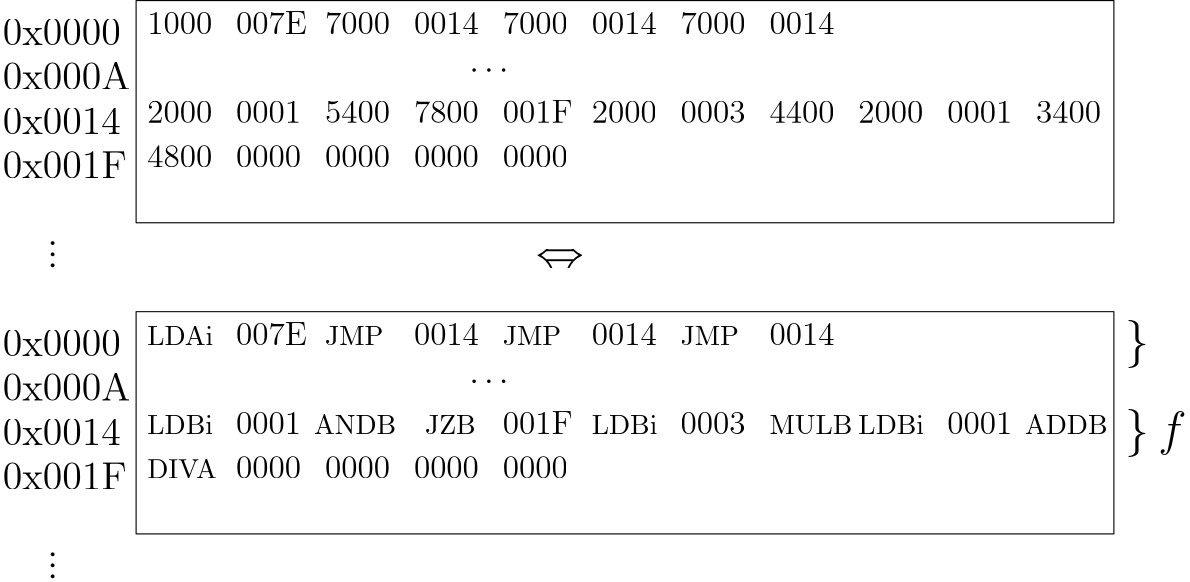 <?xml version="1.0"?>
<!DOCTYPE ipe SYSTEM "ipe.dtd">
<ipe version="70107" creator="Ipe 7.1.8">
<info created="D:20150921162121" modified="D:20150922091249"/>
<ipestyle name="basic">
<symbol name="arrow/arc(spx)">
<path stroke="sym-stroke" fill="sym-stroke" pen="sym-pen">
0 0 m
-1 0.333 l
-1 -0.333 l
h
</path>
</symbol>
<symbol name="arrow/farc(spx)">
<path stroke="sym-stroke" fill="white" pen="sym-pen">
0 0 m
-1 0.333 l
-1 -0.333 l
h
</path>
</symbol>
<symbol name="arrow/ptarc(spx)">
<path stroke="sym-stroke" fill="sym-stroke" pen="sym-pen">
0 0 m
-1 0.333 l
-0.8 0 l
-1 -0.333 l
h
</path>
</symbol>
<symbol name="arrow/fptarc(spx)">
<path stroke="sym-stroke" fill="white" pen="sym-pen">
0 0 m
-1 0.333 l
-0.8 0 l
-1 -0.333 l
h
</path>
</symbol>
<symbol name="mark/circle(sx)" transformations="translations">
<path fill="sym-stroke">
0.6 0 0 0.6 0 0 e
0.4 0 0 0.4 0 0 e
</path>
</symbol>
<symbol name="mark/disk(sx)" transformations="translations">
<path fill="sym-stroke">
0.6 0 0 0.6 0 0 e
</path>
</symbol>
<symbol name="mark/fdisk(sfx)" transformations="translations">
<group>
<path fill="sym-fill">
0.5 0 0 0.5 0 0 e
</path>
<path fill="sym-stroke" fillrule="eofill">
0.6 0 0 0.6 0 0 e
0.4 0 0 0.4 0 0 e
</path>
</group>
</symbol>
<symbol name="mark/box(sx)" transformations="translations">
<path fill="sym-stroke" fillrule="eofill">
-0.6 -0.6 m
0.6 -0.6 l
0.6 0.6 l
-0.6 0.6 l
h
-0.4 -0.4 m
0.4 -0.4 l
0.4 0.4 l
-0.4 0.4 l
h
</path>
</symbol>
<symbol name="mark/square(sx)" transformations="translations">
<path fill="sym-stroke">
-0.6 -0.6 m
0.6 -0.6 l
0.6 0.6 l
-0.6 0.6 l
h
</path>
</symbol>
<symbol name="mark/fsquare(sfx)" transformations="translations">
<group>
<path fill="sym-fill">
-0.5 -0.5 m
0.5 -0.5 l
0.5 0.5 l
-0.5 0.5 l
h
</path>
<path fill="sym-stroke" fillrule="eofill">
-0.6 -0.6 m
0.6 -0.6 l
0.6 0.6 l
-0.6 0.6 l
h
-0.4 -0.4 m
0.4 -0.4 l
0.4 0.4 l
-0.4 0.4 l
h
</path>
</group>
</symbol>
<symbol name="mark/cross(sx)" transformations="translations">
<group>
<path fill="sym-stroke">
-0.43 -0.57 m
0.57 0.43 l
0.43 0.57 l
-0.57 -0.43 l
h
</path>
<path fill="sym-stroke">
-0.43 0.57 m
0.57 -0.43 l
0.43 -0.57 l
-0.57 0.43 l
h
</path>
</group>
</symbol>
<symbol name="arrow/fnormal(spx)">
<path stroke="sym-stroke" fill="white" pen="sym-pen">
0 0 m
-1 0.333 l
-1 -0.333 l
h
</path>
</symbol>
<symbol name="arrow/pointed(spx)">
<path stroke="sym-stroke" fill="sym-stroke" pen="sym-pen">
0 0 m
-1 0.333 l
-0.8 0 l
-1 -0.333 l
h
</path>
</symbol>
<symbol name="arrow/fpointed(spx)">
<path stroke="sym-stroke" fill="white" pen="sym-pen">
0 0 m
-1 0.333 l
-0.8 0 l
-1 -0.333 l
h
</path>
</symbol>
<symbol name="arrow/linear(spx)">
<path stroke="sym-stroke" pen="sym-pen">
-1 0.333 m
0 0 l
-1 -0.333 l
</path>
</symbol>
<symbol name="arrow/fdouble(spx)">
<path stroke="sym-stroke" fill="white" pen="sym-pen">
0 0 m
-1 0.333 l
-1 -0.333 l
h
-1 0 m
-2 0.333 l
-2 -0.333 l
h
</path>
</symbol>
<symbol name="arrow/double(spx)">
<path stroke="sym-stroke" fill="sym-stroke" pen="sym-pen">
0 0 m
-1 0.333 l
-1 -0.333 l
h
-1 0 m
-2 0.333 l
-2 -0.333 l
h
</path>
</symbol>
<pen name="heavier" value="0.8"/>
<pen name="fat" value="1.2"/>
<pen name="ultrafat" value="2"/>
<symbolsize name="large" value="5"/>
<symbolsize name="small" value="2"/>
<symbolsize name="tiny" value="1.1"/>
<arrowsize name="large" value="10"/>
<arrowsize name="small" value="5"/>
<arrowsize name="tiny" value="3"/>
<color name="red" value="1 0 0"/>
<color name="green" value="0 1 0"/>
<color name="blue" value="0 0 1"/>
<color name="yellow" value="1 1 0"/>
<color name="orange" value="1 0.647 0"/>
<color name="gold" value="1 0.843 0"/>
<color name="purple" value="0.627 0.125 0.941"/>
<color name="gray" value="0.745"/>
<color name="brown" value="0.647 0.165 0.165"/>
<color name="navy" value="0 0 0.502"/>
<color name="pink" value="1 0.753 0.796"/>
<color name="seagreen" value="0.18 0.545 0.341"/>
<color name="turquoise" value="0.251 0.878 0.816"/>
<color name="violet" value="0.933 0.51 0.933"/>
<color name="darkblue" value="0 0 0.545"/>
<color name="darkcyan" value="0 0.545 0.545"/>
<color name="darkgray" value="0.663"/>
<color name="darkgreen" value="0 0.392 0"/>
<color name="darkmagenta" value="0.545 0 0.545"/>
<color name="darkorange" value="1 0.549 0"/>
<color name="darkred" value="0.545 0 0"/>
<color name="lightblue" value="0.678 0.847 0.902"/>
<color name="lightcyan" value="0.878 1 1"/>
<color name="lightgray" value="0.827"/>
<color name="lightgreen" value="0.565 0.933 0.565"/>
<color name="lightyellow" value="1 1 0.878"/>
<dashstyle name="dashed" value="[4] 0"/>
<dashstyle name="dotted" value="[1 3] 0"/>
<dashstyle name="dash dotted" value="[4 2 1 2] 0"/>
<dashstyle name="dash dot dotted" value="[4 2 1 2 1 2] 0"/>
<textsize name="large" value="\large"/>
<textsize name="small" value="\small"/>
<textsize name="tiny" value="\tiny"/>
<textsize name="Large" value="\Large"/>
<textsize name="LARGE" value="\LARGE"/>
<textsize name="huge" value="\huge"/>
<textsize name="Huge" value="\Huge"/>
<textsize name="footnote" value="\footnotesize"/>
<textstyle name="center" begin="\begin{center}" end="\end{center}"/>
<textstyle name="itemize" begin="\begin{itemize}" end="\end{itemize}"/>
<textstyle name="item" begin="\begin{itemize}\item{}" end="\end{itemize}"/>
<gridsize name="4 pts" value="4"/>
<gridsize name="8 pts (~3 mm)" value="8"/>
<gridsize name="16 pts (~6 mm)" value="16"/>
<gridsize name="32 pts (~12 mm)" value="32"/>
<gridsize name="10 pts (~3.5 mm)" value="10"/>
<gridsize name="20 pts (~7 mm)" value="20"/>
<gridsize name="14 pts (~5 mm)" value="14"/>
<gridsize name="28 pts (~10 mm)" value="28"/>
<gridsize name="56 pts (~20 mm)" value="56"/>
<anglesize name="90 deg" value="90"/>
<anglesize name="60 deg" value="60"/>
<anglesize name="45 deg" value="45"/>
<anglesize name="30 deg" value="30"/>
<anglesize name="22.5 deg" value="22.5"/>
<tiling name="falling" angle="-60" step="4" width="1"/>
<tiling name="rising" angle="30" step="4" width="1"/>
</ipestyle>
<page>
<layer name="alpha"/>
<view layers="alpha" active="alpha"/>
<path layer="alpha" stroke="black">
128 784 m
128 704 l
480 704 l
480 784 l
h
</path>
<text transformations="translations" pos="80 768" stroke="black" type="label" width="42.532" height="9.245" depth="0" valign="baseline" size="Large">0x0000</text>
<text matrix="1 0 0 1 0 -16" transformations="translations" pos="80 768" stroke="black" type="label" width="46.038" height="9.803" depth="0" valign="baseline" size="Large">0x000A</text>
<text matrix="1 0 0 1 0 -32" transformations="translations" pos="80 768" stroke="black" type="label" width="42.532" height="9.245" depth="0" valign="baseline" size="Large">0x0014</text>
<text matrix="1 0 0 1 0 -48" transformations="translations" pos="80 768" stroke="black" type="label" width="44.675" height="9.803" depth="0" valign="baseline" size="Large">0x001F</text>
<text transformations="translations" pos="96 688" stroke="black" type="label" width="3.902" height="15.342" depth="0" valign="baseline" size="Large">$\vdots$</text>
<text transformations="translations" pos="132 772" stroke="black" type="label" width="23.412" height="7.704" depth="0" valign="baseline" size="large">1000</text>
<text matrix="1 0 0 1 32 0" transformations="translations" pos="132 772" stroke="black" type="label" width="25.523" height="8.169" depth="0" valign="baseline" size="large">007E</text>
<text matrix="1 0 0 1 64 0" transformations="translations" pos="132 772" stroke="black" type="label" width="23.412" height="7.704" depth="0" valign="baseline" size="large">7000</text>
<text matrix="1 0 0 1 96 0" transformations="translations" pos="132 772" stroke="black" type="label" width="23.412" height="7.704" depth="0" valign="baseline" size="large">0014</text>
<text matrix="1 0 0 1 128 0" transformations="translations" pos="132 772" stroke="black" type="label" width="23.412" height="7.704" depth="0" valign="baseline" size="large">7000</text>
<text matrix="1 0 0 1 160 0" transformations="translations" pos="132 772" stroke="black" type="label" width="23.412" height="7.704" depth="0" valign="baseline" size="large">0014</text>
<text matrix="1 0 0 1 192 0" transformations="translations" pos="132 772" stroke="black" type="label" width="23.412" height="7.704" depth="0" valign="baseline" size="large">7000</text>
<text matrix="1 0 0 1 224 0" transformations="translations" pos="132 772" stroke="black" type="label" width="23.412" height="7.704" depth="0" valign="baseline" size="large">0014</text>
<text transformations="translations" pos="248 756" stroke="black" type="label" width="13.948" height="5.313" depth="0" valign="baseline" size="large">$\cdots$</text>
<text matrix="1 0 0 1 0 -32" transformations="translations" pos="132 772" stroke="black" type="label" width="23.412" height="7.704" depth="0" valign="baseline" size="large">2000</text>
<text matrix="1 0 0 1 32 -32" transformations="translations" pos="132 772" stroke="black" type="label" width="23.412" height="7.704" depth="0" valign="baseline" size="large">0001</text>
<text matrix="1 0 0 1 64 -32" transformations="translations" pos="132 772" stroke="black" type="label" width="23.412" height="7.704" depth="0" valign="baseline" size="large">5400</text>
<text matrix="1 0 0 1 96 -32" transformations="translations" pos="132 772" stroke="black" type="label" width="23.412" height="7.704" depth="0" valign="baseline" size="large">7800</text>
<text matrix="1 0 0 1 128 -32" transformations="translations" pos="132 772" stroke="black" type="label" width="25.198" height="8.169" depth="0" valign="baseline" size="large">001F</text>
<text matrix="1 0 0 1 0 -48" transformations="translations" pos="132 772" stroke="black" type="label" width="23.412" height="7.704" depth="0" valign="baseline" size="large">4800</text>
<text matrix="1 0 0 1 32 -48" transformations="translations" pos="132 772" stroke="black" type="label" width="23.412" height="7.704" depth="0" valign="baseline" size="large">0000</text>
<text matrix="1 0 0 1 64 -48" transformations="translations" pos="132 772" stroke="black" type="label" width="23.412" height="7.704" depth="0" valign="baseline" size="large">0000</text>
<text matrix="1 0 0 1 96 -48" transformations="translations" pos="132 772" stroke="black" type="label" width="23.412" height="7.704" depth="0" valign="baseline" size="large">0000</text>
<text matrix="1 0 0 1 128 -48" transformations="translations" pos="132 772" stroke="black" type="label" width="23.412" height="7.704" depth="0" valign="baseline" size="large">0000</text>
<text matrix="1 0 0 1 160 -32" transformations="translations" pos="132 772" stroke="black" type="label" width="23.412" height="7.704" depth="0" valign="baseline" size="large">2000</text>
<text matrix="1 0 0 1 192 -32" transformations="translations" pos="132 772" stroke="black" type="label" width="23.412" height="7.704" depth="0" valign="baseline" size="large">0003</text>
<text matrix="1 0 0 1 224 -32" transformations="translations" pos="132 772" stroke="black" type="label" width="23.412" height="7.704" depth="0" valign="baseline" size="large">4400</text>
<text matrix="1 0 0 1 256 -32" transformations="translations" pos="132 772" stroke="black" type="label" width="23.412" height="7.704" depth="0" valign="baseline" size="large">2000</text>
<text matrix="1 0 0 1 288 -32" transformations="translations" pos="132 772" stroke="black" type="label" width="23.412" height="7.704" depth="0" valign="baseline" size="large">0001</text>
<text matrix="1 0 0 1 320 -32" transformations="translations" pos="132 772" stroke="black" type="label" width="23.412" height="7.704" depth="0" valign="baseline" size="large">3400</text>
<path matrix="1 0 0 1 0 -112" stroke="black">
128 784 m
128 704 l
480 704 l
480 784 l
h
</path>
<text matrix="1 0 0 1 0 -112" transformations="translations" pos="80 768" stroke="black" type="label" width="42.532" height="9.245" depth="0" valign="baseline" size="Large">0x0000</text>
<text matrix="1 0 0 1 0 -128" transformations="translations" pos="80 768" stroke="black" type="label" width="46.038" height="9.803" depth="0" valign="baseline" size="Large">0x000A</text>
<text matrix="1 0 0 1 0 -144" transformations="translations" pos="80 768" stroke="black" type="label" width="42.532" height="9.245" depth="0" valign="baseline" size="Large">0x0014</text>
<text matrix="1 0 0 1 0 -160" transformations="translations" pos="80 768" stroke="black" type="label" width="44.675" height="9.803" depth="0" valign="baseline" size="Large">0x001F</text>
<text matrix="1 0 0 1 0 -112" transformations="translations" pos="96 688" stroke="black" type="label" width="3.902" height="15.342" depth="0" valign="baseline" size="Large">$\vdots$</text>
<text matrix="1 0 0 1 0 -112" transformations="translations" pos="132 772" stroke="black" type="label" width="23.8" height="6.808" depth="0" valign="baseline">LDAi</text>
<text matrix="1 0 0 1 32 -112" transformations="translations" pos="132 772" stroke="black" type="label" width="25.523" height="8.169" depth="0" valign="baseline" size="large">007E</text>
<text matrix="1 0 0 1 64 -112" transformations="translations" pos="132 772" stroke="black" type="label" width="21.032" height="6.808" depth="0" valign="baseline">JMP</text>
<text matrix="1 0 0 1 96 -112" transformations="translations" pos="132 772" stroke="black" type="label" width="23.412" height="7.704" depth="0" valign="baseline" size="large">0014</text>
<text matrix="1 0 0 1 128 -112" transformations="translations" pos="132 772" stroke="black" type="label" width="21.032" height="6.808" depth="0" valign="baseline">JMP</text>
<text matrix="1 0 0 1 160 -112" transformations="translations" pos="132 772" stroke="black" type="label" width="23.412" height="7.704" depth="0" valign="baseline" size="large">0014</text>
<text matrix="1 0 0 1 192 -112" transformations="translations" pos="132 772" stroke="black" type="label" width="21.032" height="6.808" depth="0" valign="baseline">JMP</text>
<text matrix="1 0 0 1 224 -112" transformations="translations" pos="132 772" stroke="black" type="label" width="23.412" height="7.704" depth="0" valign="baseline" size="large">0014</text>
<text matrix="1 0 0 1 0 -112" transformations="translations" pos="248 756" stroke="black" type="label" width="13.948" height="5.313" depth="0" valign="baseline" size="large">$\cdots$</text>
<text matrix="1 0 0 1 0 -144" transformations="translations" pos="132 772" stroke="black" type="label" width="23.661" height="6.808" depth="0" valign="baseline">LDBi</text>
<text matrix="1 0 0 1 32 -144" transformations="translations" pos="132 772" stroke="black" type="label" width="23.412" height="7.704" depth="0" valign="baseline" size="large">0001</text>
<text matrix="1 0 0 1 60 -144" transformations="translations" pos="132 772" stroke="black" type="label" width="29.611" height="6.808" depth="0" valign="baseline">ANDB</text>
<text matrix="1 0 0 1 100 -144" transformations="translations" pos="132 772" stroke="black" type="label" width="18.265" height="6.808" depth="0" valign="baseline">JZB</text>
<text matrix="1 0 0 1 128 -144" transformations="translations" pos="132 772" stroke="black" type="label" width="25.198" height="8.169" depth="0" valign="baseline" size="large">001F</text>
<text matrix="1 0 0 1 0 -160" transformations="translations" pos="132 772" stroke="black" type="label" width="25.045" height="6.808" depth="0" valign="baseline">DIVA</text>
<text matrix="1 0 0 1 32 -160" transformations="translations" pos="132 772" stroke="black" type="label" width="23.412" height="7.704" depth="0" valign="baseline" size="large">0000</text>
<text matrix="1 0 0 1 64 -160" transformations="translations" pos="132 772" stroke="black" type="label" width="23.412" height="7.704" depth="0" valign="baseline" size="large">0000</text>
<text matrix="1 0 0 1 96 -160" transformations="translations" pos="132 772" stroke="black" type="label" width="23.412" height="7.704" depth="0" valign="baseline" size="large">0000</text>
<text matrix="1 0 0 1 128 -160" transformations="translations" pos="132 772" stroke="black" type="label" width="23.412" height="7.704" depth="0" valign="baseline" size="large">0000</text>
<text matrix="1 0 0 1 160 -144" transformations="translations" pos="132 772" stroke="black" type="label" width="23.661" height="6.808" depth="0" valign="baseline">LDBi</text>
<text matrix="1 0 0 1 192 -144" transformations="translations" pos="132 772" stroke="black" type="label" width="23.412" height="7.704" depth="0" valign="baseline" size="large">0003</text>
<text matrix="1 0 0 1 224 -144" transformations="translations" pos="132 772" stroke="black" type="label" width="29.888" height="6.808" depth="0" valign="baseline">MULB</text>
<text matrix="1 0 0 1 256 -144" transformations="translations" pos="132 772" stroke="black" type="label" width="23.661" height="6.808" depth="0" valign="baseline">LDBi</text>
<text matrix="1 0 0 1 288 -144" transformations="translations" pos="132 772" stroke="black" type="label" width="23.412" height="7.704" depth="0" valign="baseline" size="large">0001</text>
<text matrix="1 0 0 1 316 -144" transformations="translations" pos="132 772" stroke="black" type="label" width="29.75" height="6.808" depth="0" valign="baseline">ADDB</text>
<text matrix="1 0 0 1 0 -4" transformations="translations" pos="272 692" stroke="black" type="label" width="17.215" height="6.316" depth="0" valign="baseline" size="LARGE">$\Leftrightarrow$</text>
<text matrix="1 0 0 1 -16 0" transformations="translations" pos="500 624" stroke="black" type="label" width="8.608" height="12.915" depth="4.3" valign="baseline" size="LARGE">$\}$</text>
<text matrix="1 0 0 1 -16 32" transformations="translations" pos="500 624" stroke="black" type="label" width="8.608" height="12.915" depth="4.3" valign="baseline" size="LARGE">$\}$</text>
<text transformations="translations" pos="496 624" stroke="black" type="label" width="10.147" height="11.953" depth="3.35" valign="baseline" size="LARGE">$f$</text>
</page>
</ipe>
